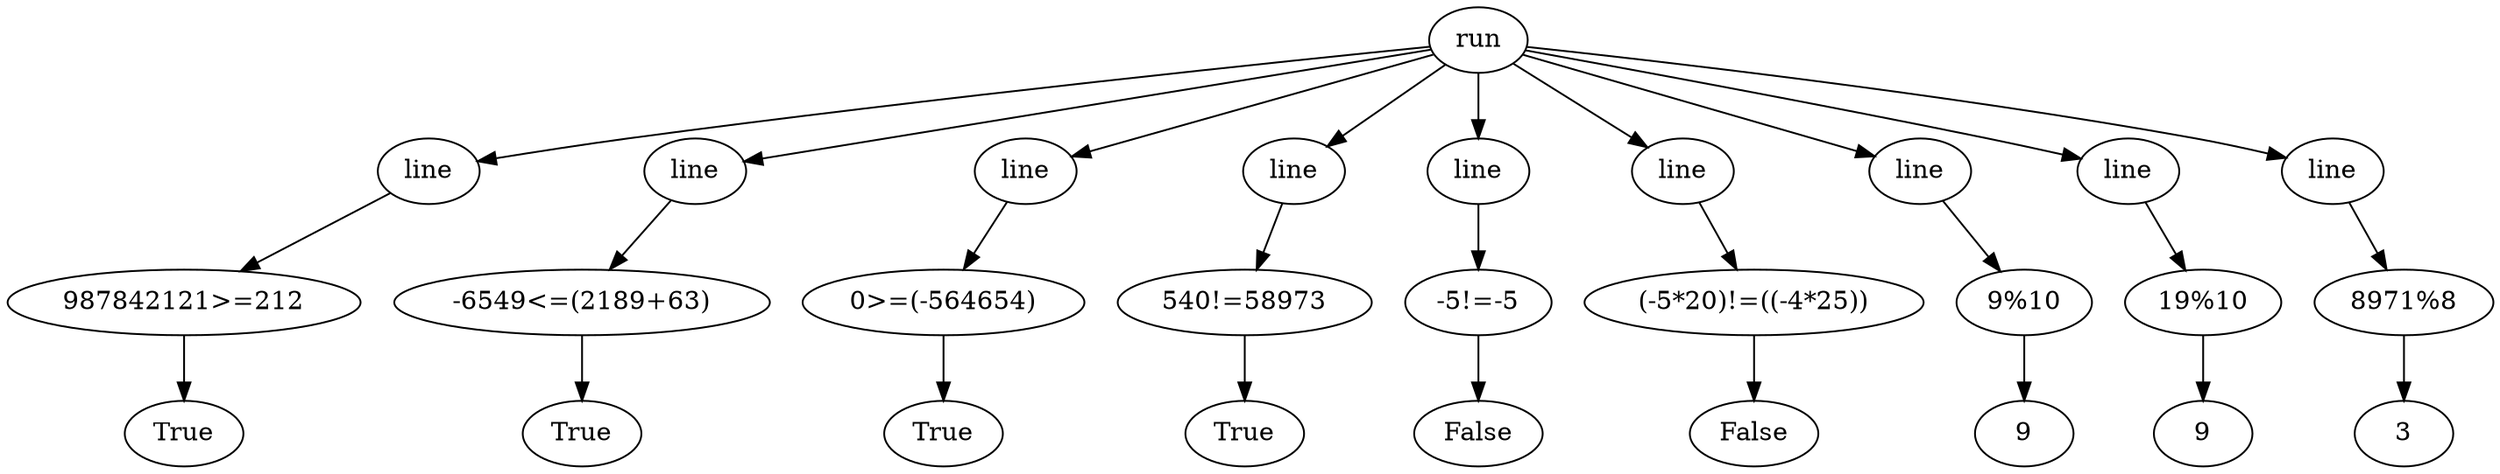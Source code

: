 digraph {
	8785898636556 [label=run]
	8785898644327 [label=line]
	8785898636556 -> 8785898644327
	8785898643787 [label="987842121>=212"]
	8785898644327 -> 8785898643787
	8785898644270 [label=True]
	8785898643787 -> 8785898644270
	8785898644117 [label=line]
	8785898636556 -> 8785898644117
	8785898643691 [label="-6549<=(2189+63)"]
	8785898644117 -> 8785898643691
	8785898643589 [label=True]
	8785898643691 -> 8785898643589
	8785898644405 [label=line]
	8785898636556 -> 8785898644405
	8785898643988 [label="0>=(-564654)"]
	8785898644405 -> 8785898643988
	8785898643664 [label=True]
	8785898643988 -> 8785898643664
	8785898644336 [label=line]
	8785898636556 -> 8785898644336
	8785898643631 [label="540!=58973"]
	8785898644336 -> 8785898643631
	8785898644402 [label=True]
	8785898643631 -> 8785898644402
	8785898643526 [label=line]
	8785898636556 -> 8785898643526
	8785898643949 [label="-5!=-5"]
	8785898643526 -> 8785898643949
	8785898643505 [label=False]
	8785898643949 -> 8785898643505
	8785898644183 [label=line]
	8785898636556 -> 8785898644183
	8785898643544 [label="(-5*20)!=((-4*25))"]
	8785898644183 -> 8785898643544
	8785898644003 [label=False]
	8785898643544 -> 8785898644003
	8785898644471 [label=line]
	8785898636556 -> 8785898644471
	8785898643718 [label="9%10"]
	8785898644471 -> 8785898643718
	8785898644012 [label=9]
	8785898643718 -> 8785898644012
	8785898643616 [label=line]
	8785898636556 -> 8785898643616
	8785898644165 [label="19%10"]
	8785898643616 -> 8785898644165
	8785898644243 [label=9]
	8785898644165 -> 8785898644243
	8785898644135 [label=line]
	8785898636556 -> 8785898644135
	8785898644201 [label="8971%8"]
	8785898644135 -> 8785898644201
	8785898644477 [label=3]
	8785898644201 -> 8785898644477
}
